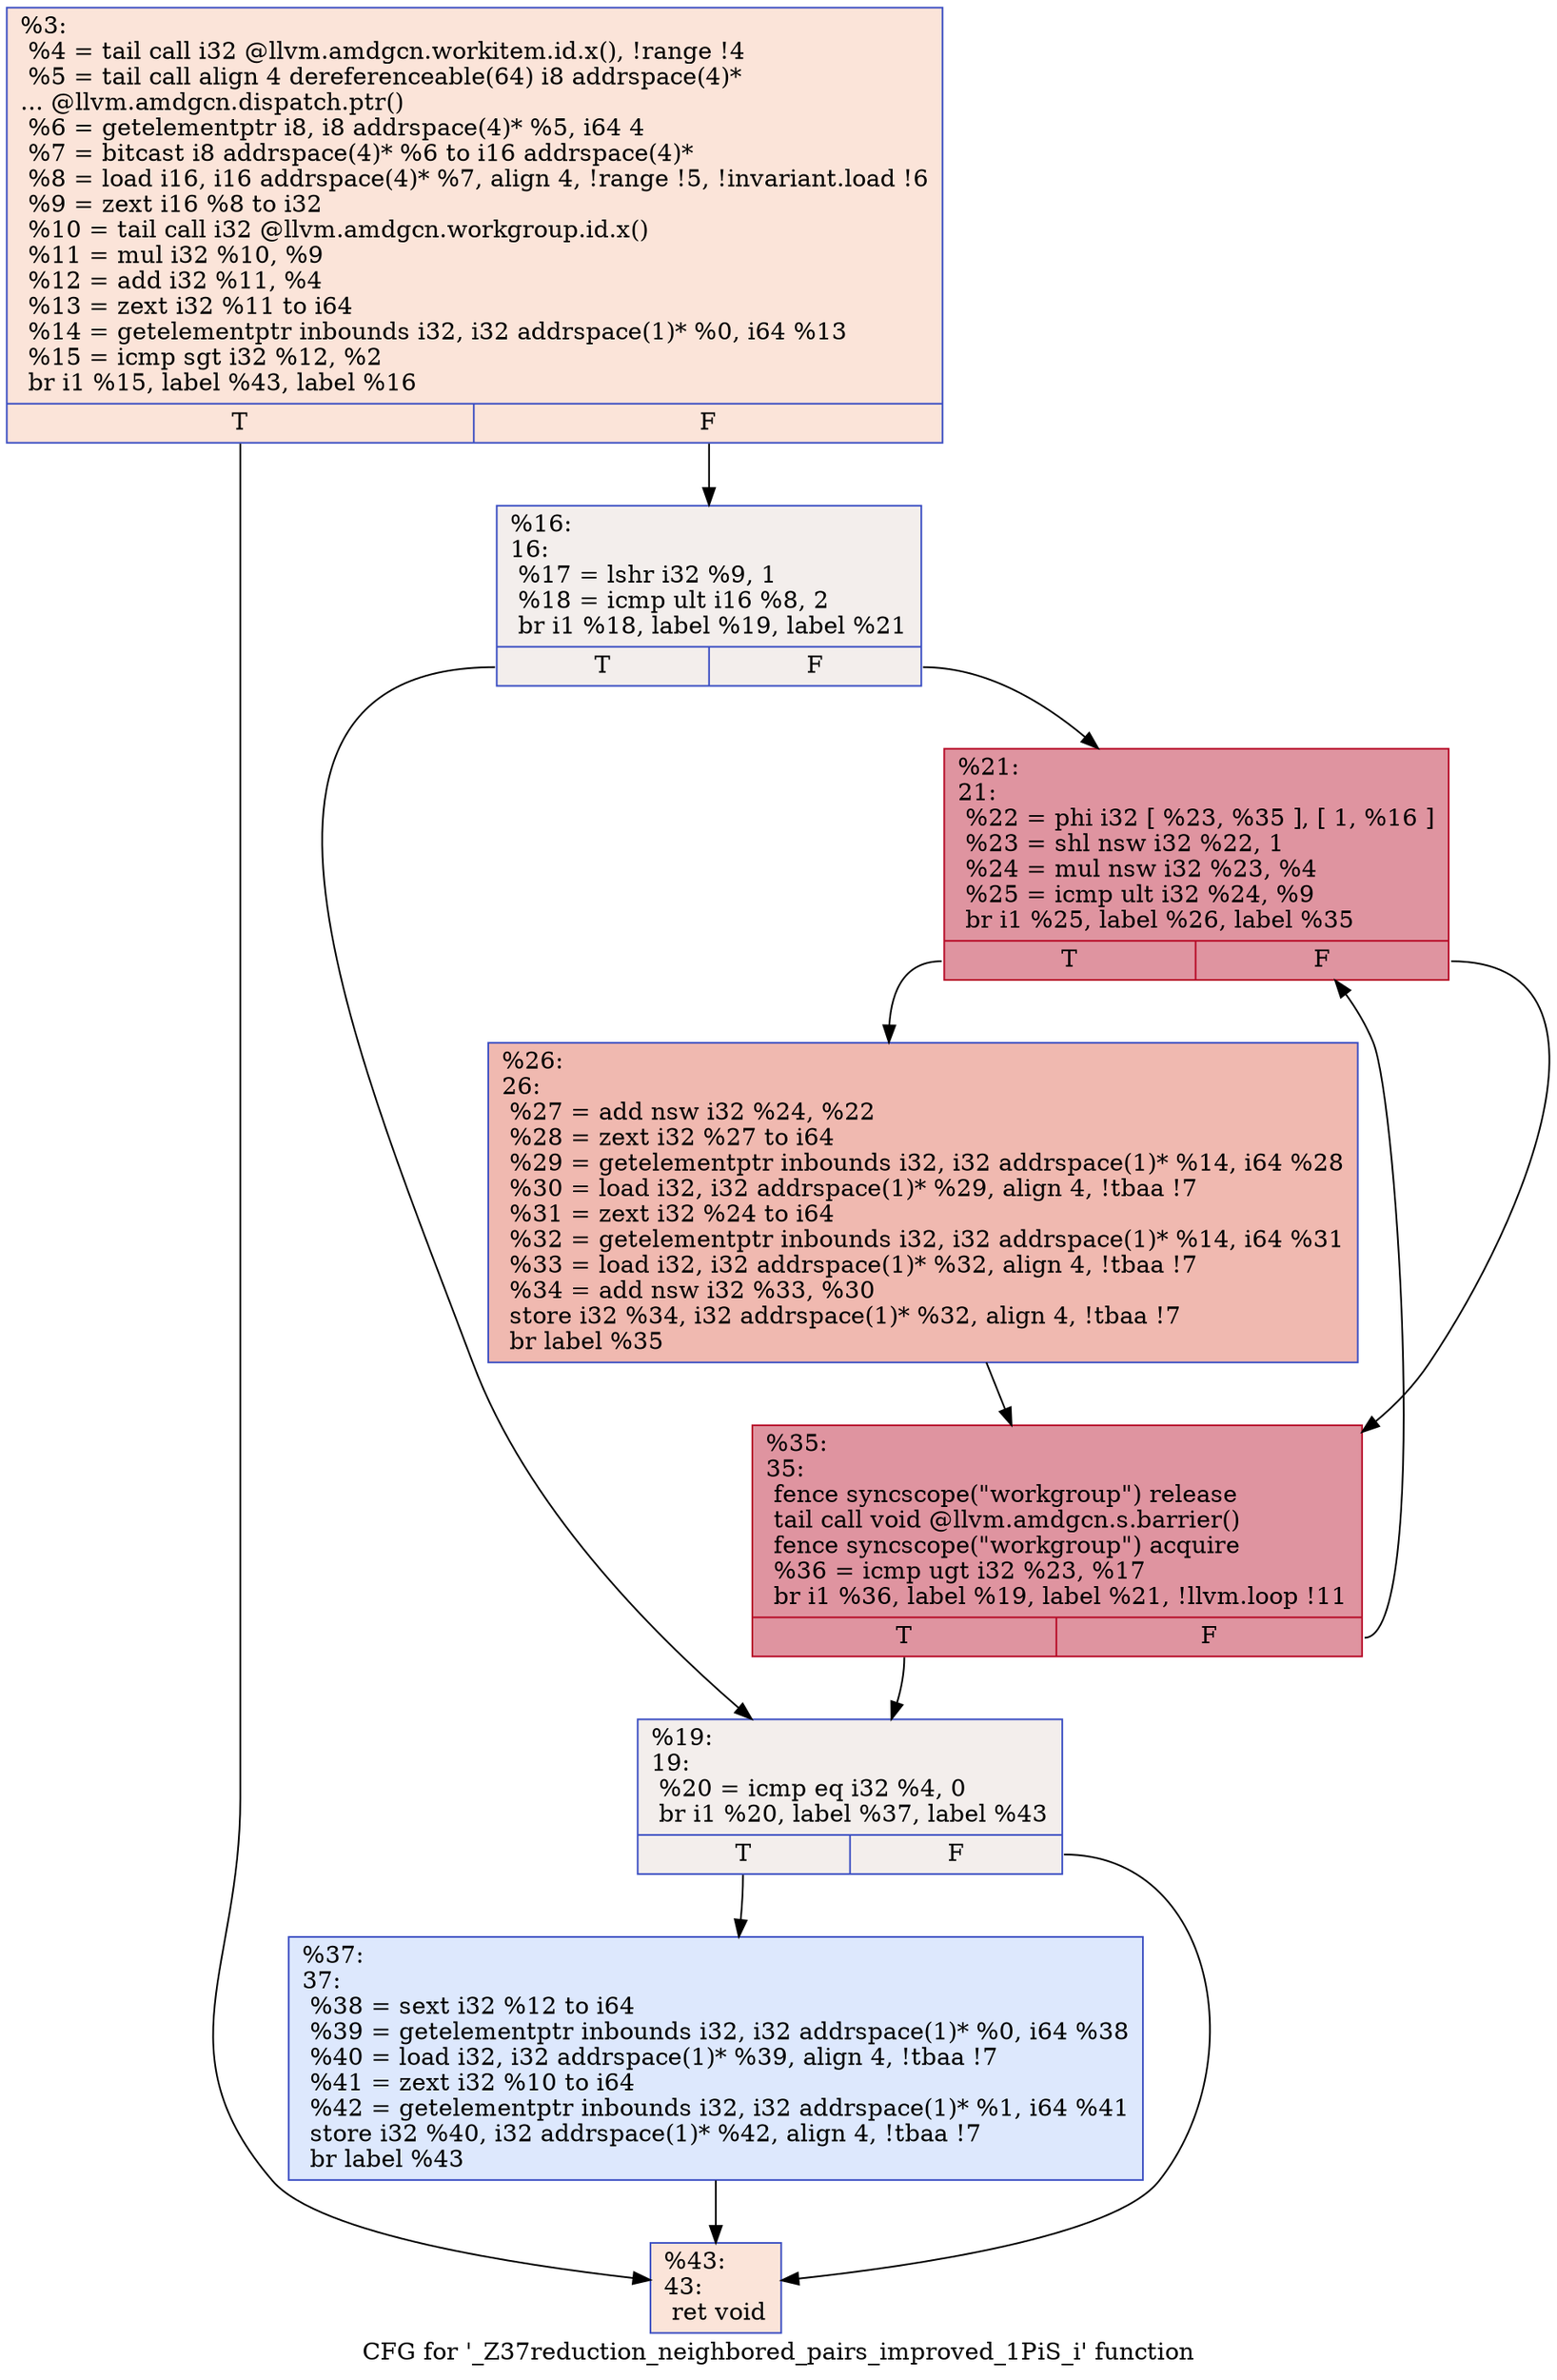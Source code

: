 digraph "CFG for '_Z37reduction_neighbored_pairs_improved_1PiS_i' function" {
	label="CFG for '_Z37reduction_neighbored_pairs_improved_1PiS_i' function";

	Node0x6382610 [shape=record,color="#3d50c3ff", style=filled, fillcolor="#f5c1a970",label="{%3:\l  %4 = tail call i32 @llvm.amdgcn.workitem.id.x(), !range !4\l  %5 = tail call align 4 dereferenceable(64) i8 addrspace(4)*\l... @llvm.amdgcn.dispatch.ptr()\l  %6 = getelementptr i8, i8 addrspace(4)* %5, i64 4\l  %7 = bitcast i8 addrspace(4)* %6 to i16 addrspace(4)*\l  %8 = load i16, i16 addrspace(4)* %7, align 4, !range !5, !invariant.load !6\l  %9 = zext i16 %8 to i32\l  %10 = tail call i32 @llvm.amdgcn.workgroup.id.x()\l  %11 = mul i32 %10, %9\l  %12 = add i32 %11, %4\l  %13 = zext i32 %11 to i64\l  %14 = getelementptr inbounds i32, i32 addrspace(1)* %0, i64 %13\l  %15 = icmp sgt i32 %12, %2\l  br i1 %15, label %43, label %16\l|{<s0>T|<s1>F}}"];
	Node0x6382610:s0 -> Node0x6384630;
	Node0x6382610:s1 -> Node0x63846c0;
	Node0x63846c0 [shape=record,color="#3d50c3ff", style=filled, fillcolor="#e3d9d370",label="{%16:\l16:                                               \l  %17 = lshr i32 %9, 1\l  %18 = icmp ult i16 %8, 2\l  br i1 %18, label %19, label %21\l|{<s0>T|<s1>F}}"];
	Node0x63846c0:s0 -> Node0x63849d0;
	Node0x63846c0:s1 -> Node0x6384a20;
	Node0x63849d0 [shape=record,color="#3d50c3ff", style=filled, fillcolor="#e3d9d370",label="{%19:\l19:                                               \l  %20 = icmp eq i32 %4, 0\l  br i1 %20, label %37, label %43\l|{<s0>T|<s1>F}}"];
	Node0x63849d0:s0 -> Node0x6384c20;
	Node0x63849d0:s1 -> Node0x6384630;
	Node0x6384a20 [shape=record,color="#b70d28ff", style=filled, fillcolor="#b70d2870",label="{%21:\l21:                                               \l  %22 = phi i32 [ %23, %35 ], [ 1, %16 ]\l  %23 = shl nsw i32 %22, 1\l  %24 = mul nsw i32 %23, %4\l  %25 = icmp ult i32 %24, %9\l  br i1 %25, label %26, label %35\l|{<s0>T|<s1>F}}"];
	Node0x6384a20:s0 -> Node0x6385040;
	Node0x6384a20:s1 -> Node0x6384d50;
	Node0x6385040 [shape=record,color="#3d50c3ff", style=filled, fillcolor="#de614d70",label="{%26:\l26:                                               \l  %27 = add nsw i32 %24, %22\l  %28 = zext i32 %27 to i64\l  %29 = getelementptr inbounds i32, i32 addrspace(1)* %14, i64 %28\l  %30 = load i32, i32 addrspace(1)* %29, align 4, !tbaa !7\l  %31 = zext i32 %24 to i64\l  %32 = getelementptr inbounds i32, i32 addrspace(1)* %14, i64 %31\l  %33 = load i32, i32 addrspace(1)* %32, align 4, !tbaa !7\l  %34 = add nsw i32 %33, %30\l  store i32 %34, i32 addrspace(1)* %32, align 4, !tbaa !7\l  br label %35\l}"];
	Node0x6385040 -> Node0x6384d50;
	Node0x6384d50 [shape=record,color="#b70d28ff", style=filled, fillcolor="#b70d2870",label="{%35:\l35:                                               \l  fence syncscope(\"workgroup\") release\l  tail call void @llvm.amdgcn.s.barrier()\l  fence syncscope(\"workgroup\") acquire\l  %36 = icmp ugt i32 %23, %17\l  br i1 %36, label %19, label %21, !llvm.loop !11\l|{<s0>T|<s1>F}}"];
	Node0x6384d50:s0 -> Node0x63849d0;
	Node0x6384d50:s1 -> Node0x6384a20;
	Node0x6384c20 [shape=record,color="#3d50c3ff", style=filled, fillcolor="#b2ccfb70",label="{%37:\l37:                                               \l  %38 = sext i32 %12 to i64\l  %39 = getelementptr inbounds i32, i32 addrspace(1)* %0, i64 %38\l  %40 = load i32, i32 addrspace(1)* %39, align 4, !tbaa !7\l  %41 = zext i32 %10 to i64\l  %42 = getelementptr inbounds i32, i32 addrspace(1)* %1, i64 %41\l  store i32 %40, i32 addrspace(1)* %42, align 4, !tbaa !7\l  br label %43\l}"];
	Node0x6384c20 -> Node0x6384630;
	Node0x6384630 [shape=record,color="#3d50c3ff", style=filled, fillcolor="#f5c1a970",label="{%43:\l43:                                               \l  ret void\l}"];
}
